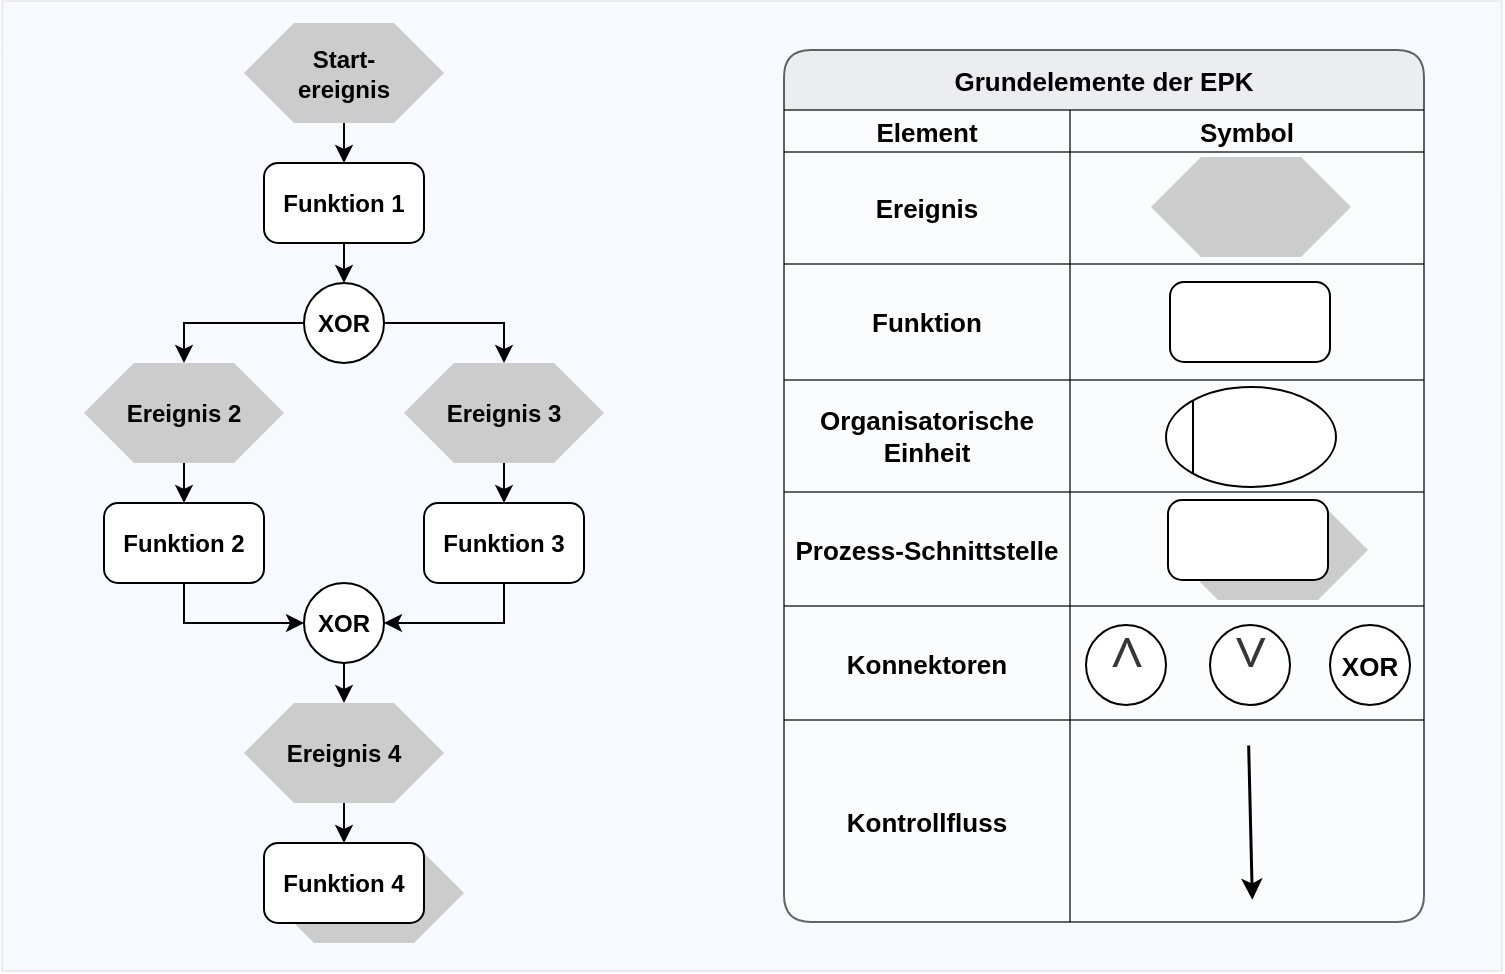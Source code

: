<mxfile version="24.7.8">
  <diagram name="Seite-1" id="XW_0ANEHmPP_M-6RpB5G">
    <mxGraphModel dx="1434" dy="836" grid="1" gridSize="10" guides="1" tooltips="1" connect="1" arrows="1" fold="1" page="1" pageScale="1" pageWidth="827" pageHeight="1169" math="0" shadow="0">
      <root>
        <mxCell id="0" />
        <mxCell id="1" parent="0" />
        <mxCell id="kurR8D_o498Ej0qyucVB-48" value="" style="rounded=0;whiteSpace=wrap;html=1;fillColor=#A9C4EB;strokeColor=#666666;fontColor=#333333;opacity=10;glass=1;" parent="1" vertex="1">
          <mxGeometry x="39" y="295.5" width="750" height="485" as="geometry" />
        </mxCell>
        <mxCell id="P1MDgO6zlZVomxwXiuD8-25" value="Grundelemente der EPK" style="shape=table;startSize=30;container=1;collapsible=0;childLayout=tableLayout;labelBackgroundColor=none;labelBorderColor=none;textShadow=0;fontSize=13;fontStyle=1;strokeWidth=1;fillColor=#E6E6E6;rounded=1;swimlaneLine=1;shadow=0;opacity=60;swimlaneFillColor=default;" parent="1" vertex="1">
          <mxGeometry x="430" y="320" width="320" height="436" as="geometry" />
        </mxCell>
        <mxCell id="P1MDgO6zlZVomxwXiuD8-26" value="" style="shape=tableRow;horizontal=0;startSize=0;swimlaneHead=0;swimlaneBody=0;strokeColor=inherit;top=0;left=0;bottom=0;right=0;collapsible=0;dropTarget=0;fillColor=none;points=[[0,0.5],[1,0.5]];portConstraint=eastwest;fontSize=13;labelBackgroundColor=none;swimlaneLine=1;" parent="P1MDgO6zlZVomxwXiuD8-25" vertex="1">
          <mxGeometry y="30" width="320" height="21" as="geometry" />
        </mxCell>
        <mxCell id="P1MDgO6zlZVomxwXiuD8-27" value="&lt;b&gt;&lt;font color=&quot;#000000&quot;&gt;Element&lt;/font&gt;&lt;/b&gt;" style="shape=partialRectangle;html=1;whiteSpace=wrap;connectable=0;overflow=hidden;top=0;left=0;bottom=0;right=0;pointerEvents=1;fontSize=13;fillColor=none;fontColor=#333333;strokeColor=#000000;labelBackgroundColor=none;swimlaneLine=1;" parent="P1MDgO6zlZVomxwXiuD8-26" vertex="1">
          <mxGeometry width="143" height="21" as="geometry">
            <mxRectangle width="143" height="21" as="alternateBounds" />
          </mxGeometry>
        </mxCell>
        <mxCell id="P1MDgO6zlZVomxwXiuD8-28" value="&lt;b&gt;Symbol&lt;/b&gt;" style="shape=partialRectangle;html=1;whiteSpace=wrap;connectable=0;overflow=hidden;top=0;left=0;bottom=0;right=0;pointerEvents=1;fontSize=13;fillColor=none;labelBackgroundColor=none;swimlaneLine=1;" parent="P1MDgO6zlZVomxwXiuD8-26" vertex="1">
          <mxGeometry x="143" width="177" height="21" as="geometry">
            <mxRectangle width="177" height="21" as="alternateBounds" />
          </mxGeometry>
        </mxCell>
        <mxCell id="P1MDgO6zlZVomxwXiuD8-30" value="" style="shape=tableRow;horizontal=0;startSize=0;swimlaneHead=0;swimlaneBody=0;strokeColor=default;top=0;left=0;bottom=0;right=0;collapsible=0;dropTarget=0;fillColor=none;points=[[0,0.5],[1,0.5]];portConstraint=eastwest;fontSize=13;labelBackgroundColor=none;swimlaneLine=1;" parent="P1MDgO6zlZVomxwXiuD8-25" vertex="1">
          <mxGeometry y="51" width="320" height="56" as="geometry" />
        </mxCell>
        <mxCell id="P1MDgO6zlZVomxwXiuD8-31" value="&lt;b&gt;Ereignis&lt;/b&gt;" style="shape=partialRectangle;html=1;whiteSpace=wrap;connectable=0;strokeColor=inherit;overflow=hidden;fillColor=none;top=0;left=0;bottom=0;right=0;pointerEvents=1;fontSize=13;labelBackgroundColor=none;swimlaneLine=1;" parent="P1MDgO6zlZVomxwXiuD8-30" vertex="1">
          <mxGeometry width="143" height="56" as="geometry">
            <mxRectangle width="143" height="56" as="alternateBounds" />
          </mxGeometry>
        </mxCell>
        <mxCell id="P1MDgO6zlZVomxwXiuD8-32" value="" style="shape=partialRectangle;html=1;whiteSpace=wrap;connectable=0;strokeColor=default;overflow=hidden;fillColor=none;top=0;left=0;bottom=0;right=0;pointerEvents=1;fontSize=13;labelBackgroundColor=none;swimlaneLine=1;" parent="P1MDgO6zlZVomxwXiuD8-30" vertex="1">
          <mxGeometry x="143" width="177" height="56" as="geometry">
            <mxRectangle width="177" height="56" as="alternateBounds" />
          </mxGeometry>
        </mxCell>
        <mxCell id="P1MDgO6zlZVomxwXiuD8-34" value="" style="shape=tableRow;horizontal=0;startSize=0;swimlaneHead=0;swimlaneBody=0;strokeColor=inherit;top=0;left=0;bottom=0;right=0;collapsible=0;dropTarget=0;fillColor=none;points=[[0,0.5],[1,0.5]];portConstraint=eastwest;fontSize=13;labelBackgroundColor=none;swimlaneLine=1;" parent="P1MDgO6zlZVomxwXiuD8-25" vertex="1">
          <mxGeometry y="107" width="320" height="58" as="geometry" />
        </mxCell>
        <mxCell id="P1MDgO6zlZVomxwXiuD8-35" value="&lt;b&gt;Funktion&lt;/b&gt;" style="shape=partialRectangle;html=1;whiteSpace=wrap;connectable=0;strokeColor=inherit;overflow=hidden;fillColor=none;top=0;left=0;bottom=0;right=0;pointerEvents=1;fontSize=13;labelBackgroundColor=none;swimlaneLine=1;" parent="P1MDgO6zlZVomxwXiuD8-34" vertex="1">
          <mxGeometry width="143" height="58" as="geometry">
            <mxRectangle width="143" height="58" as="alternateBounds" />
          </mxGeometry>
        </mxCell>
        <mxCell id="P1MDgO6zlZVomxwXiuD8-36" value="" style="shape=partialRectangle;html=1;whiteSpace=wrap;connectable=0;strokeColor=inherit;overflow=hidden;fillColor=none;top=0;left=0;bottom=0;right=0;pointerEvents=1;fontSize=13;labelBackgroundColor=none;swimlaneLine=1;" parent="P1MDgO6zlZVomxwXiuD8-34" vertex="1">
          <mxGeometry x="143" width="177" height="58" as="geometry">
            <mxRectangle width="177" height="58" as="alternateBounds" />
          </mxGeometry>
        </mxCell>
        <mxCell id="P1MDgO6zlZVomxwXiuD8-38" value="" style="shape=tableRow;horizontal=0;startSize=0;swimlaneHead=0;swimlaneBody=0;strokeColor=inherit;top=0;left=0;bottom=0;right=0;collapsible=0;dropTarget=0;fillColor=none;points=[[0,0.5],[1,0.5]];portConstraint=eastwest;fontSize=13;labelBackgroundColor=none;swimlaneLine=1;" parent="P1MDgO6zlZVomxwXiuD8-25" vertex="1">
          <mxGeometry y="165" width="320" height="56" as="geometry" />
        </mxCell>
        <mxCell id="P1MDgO6zlZVomxwXiuD8-39" value="&lt;b&gt;Organisatorische Einheit&lt;/b&gt;" style="shape=partialRectangle;html=1;whiteSpace=wrap;connectable=0;strokeColor=inherit;overflow=hidden;fillColor=none;top=0;left=0;bottom=0;right=0;pointerEvents=1;fontSize=13;labelBackgroundColor=none;swimlaneLine=1;" parent="P1MDgO6zlZVomxwXiuD8-38" vertex="1">
          <mxGeometry width="143" height="56" as="geometry">
            <mxRectangle width="143" height="56" as="alternateBounds" />
          </mxGeometry>
        </mxCell>
        <mxCell id="P1MDgO6zlZVomxwXiuD8-40" value="" style="shape=partialRectangle;html=1;whiteSpace=wrap;connectable=0;strokeColor=inherit;overflow=hidden;fillColor=none;top=0;left=0;bottom=0;right=0;pointerEvents=1;fontSize=13;opacity=90;labelBackgroundColor=none;swimlaneLine=1;" parent="P1MDgO6zlZVomxwXiuD8-38" vertex="1">
          <mxGeometry x="143" width="177" height="56" as="geometry">
            <mxRectangle width="177" height="56" as="alternateBounds" />
          </mxGeometry>
        </mxCell>
        <mxCell id="P1MDgO6zlZVomxwXiuD8-61" style="shape=tableRow;horizontal=0;startSize=0;swimlaneHead=0;swimlaneBody=0;strokeColor=inherit;top=0;left=0;bottom=0;right=0;collapsible=0;dropTarget=0;fillColor=none;points=[[0,0.5],[1,0.5]];portConstraint=eastwest;fontSize=13;labelBackgroundColor=none;swimlaneLine=1;" parent="P1MDgO6zlZVomxwXiuD8-25" vertex="1">
          <mxGeometry y="221" width="320" height="57" as="geometry" />
        </mxCell>
        <mxCell id="P1MDgO6zlZVomxwXiuD8-62" value="&lt;b&gt;Prozess-Schnittstelle&lt;/b&gt;" style="shape=partialRectangle;html=1;whiteSpace=wrap;connectable=0;strokeColor=inherit;overflow=hidden;fillColor=none;top=0;left=0;bottom=0;right=0;pointerEvents=1;fontSize=13;labelBackgroundColor=none;swimlaneLine=1;" parent="P1MDgO6zlZVomxwXiuD8-61" vertex="1">
          <mxGeometry width="143" height="57" as="geometry">
            <mxRectangle width="143" height="57" as="alternateBounds" />
          </mxGeometry>
        </mxCell>
        <mxCell id="P1MDgO6zlZVomxwXiuD8-63" style="shape=partialRectangle;html=1;whiteSpace=wrap;connectable=0;strokeColor=inherit;overflow=hidden;fillColor=none;top=0;left=0;bottom=0;right=0;pointerEvents=1;fontSize=13;labelBackgroundColor=none;swimlaneLine=1;" parent="P1MDgO6zlZVomxwXiuD8-61" vertex="1">
          <mxGeometry x="143" width="177" height="57" as="geometry">
            <mxRectangle width="177" height="57" as="alternateBounds" />
          </mxGeometry>
        </mxCell>
        <mxCell id="P1MDgO6zlZVomxwXiuD8-42" value="" style="shape=tableRow;horizontal=0;startSize=0;swimlaneHead=0;swimlaneBody=0;strokeColor=inherit;top=0;left=0;bottom=0;right=0;collapsible=0;dropTarget=0;fillColor=none;points=[[0,0.5],[1,0.5]];portConstraint=eastwest;fontSize=13;labelBackgroundColor=none;swimlaneLine=1;" parent="P1MDgO6zlZVomxwXiuD8-25" vertex="1">
          <mxGeometry y="278" width="320" height="57" as="geometry" />
        </mxCell>
        <mxCell id="P1MDgO6zlZVomxwXiuD8-43" value="&lt;b&gt;Konnektoren&lt;/b&gt;" style="shape=partialRectangle;html=1;whiteSpace=wrap;connectable=0;strokeColor=inherit;overflow=hidden;fillColor=none;top=0;left=0;bottom=0;right=0;pointerEvents=1;fontSize=13;labelBackgroundColor=none;swimlaneLine=1;" parent="P1MDgO6zlZVomxwXiuD8-42" vertex="1">
          <mxGeometry width="143" height="57" as="geometry">
            <mxRectangle width="143" height="57" as="alternateBounds" />
          </mxGeometry>
        </mxCell>
        <mxCell id="P1MDgO6zlZVomxwXiuD8-44" value="" style="shape=partialRectangle;html=1;whiteSpace=wrap;connectable=0;strokeColor=inherit;overflow=hidden;fillColor=none;top=0;left=0;bottom=0;right=0;pointerEvents=1;fontSize=13;labelBackgroundColor=none;swimlaneLine=1;" parent="P1MDgO6zlZVomxwXiuD8-42" vertex="1">
          <mxGeometry x="143" width="177" height="57" as="geometry">
            <mxRectangle width="177" height="57" as="alternateBounds" />
          </mxGeometry>
        </mxCell>
        <mxCell id="P1MDgO6zlZVomxwXiuD8-56" style="shape=tableRow;horizontal=0;startSize=0;swimlaneHead=0;swimlaneBody=0;strokeColor=inherit;top=0;left=0;bottom=0;right=0;collapsible=0;dropTarget=0;fillColor=none;points=[[0,0.5],[1,0.5]];portConstraint=eastwest;fontSize=13;labelBackgroundColor=none;swimlaneLine=1;" parent="P1MDgO6zlZVomxwXiuD8-25" vertex="1">
          <mxGeometry y="335" width="320" height="101" as="geometry" />
        </mxCell>
        <mxCell id="P1MDgO6zlZVomxwXiuD8-57" value="&lt;b&gt;Kontrollfluss&lt;/b&gt;" style="shape=partialRectangle;html=1;whiteSpace=wrap;connectable=0;strokeColor=inherit;overflow=hidden;fillColor=none;top=0;left=0;bottom=0;right=0;pointerEvents=1;fontSize=13;labelBackgroundColor=none;swimlaneLine=1;" parent="P1MDgO6zlZVomxwXiuD8-56" vertex="1">
          <mxGeometry width="143" height="101" as="geometry">
            <mxRectangle width="143" height="101" as="alternateBounds" />
          </mxGeometry>
        </mxCell>
        <mxCell id="P1MDgO6zlZVomxwXiuD8-58" style="shape=partialRectangle;html=1;whiteSpace=wrap;connectable=0;strokeColor=inherit;overflow=hidden;fillColor=none;top=0;left=0;bottom=0;right=0;pointerEvents=1;fontSize=13;labelBackgroundColor=none;swimlaneLine=1;" parent="P1MDgO6zlZVomxwXiuD8-56" vertex="1">
          <mxGeometry x="143" width="177" height="101" as="geometry">
            <mxRectangle width="177" height="101" as="alternateBounds" />
          </mxGeometry>
        </mxCell>
        <mxCell id="kurR8D_o498Ej0qyucVB-27" value="Start-&lt;div&gt;ereignis&lt;/div&gt;" style="shape=hexagon;perimeter=hexagonPerimeter2;whiteSpace=wrap;html=1;size=0.25;strokeColor=none;fillColor=#CCCCCC;" parent="1" vertex="1">
          <mxGeometry x="170" y="716.5" width="100" height="50" as="geometry" />
        </mxCell>
        <mxCell id="kurR8D_o498Ej0qyucVB-26" style="edgeStyle=orthogonalEdgeStyle;rounded=0;orthogonalLoop=1;jettySize=auto;html=1;exitX=0.5;exitY=1;exitDx=0;exitDy=0;entryX=0.5;entryY=0;entryDx=0;entryDy=0;" parent="1" source="kurR8D_o498Ej0qyucVB-4" target="kurR8D_o498Ej0qyucVB-13" edge="1">
          <mxGeometry relative="1" as="geometry" />
        </mxCell>
        <mxCell id="kurR8D_o498Ej0qyucVB-4" value="&lt;b&gt;Ereignis 4&lt;/b&gt;" style="shape=hexagon;perimeter=hexagonPerimeter2;whiteSpace=wrap;html=1;size=0.25;strokeColor=none;fillColor=#CCCCCC;" parent="1" vertex="1">
          <mxGeometry x="160" y="646.5" width="100" height="50" as="geometry" />
        </mxCell>
        <mxCell id="kurR8D_o498Ej0qyucVB-19" style="edgeStyle=orthogonalEdgeStyle;rounded=0;orthogonalLoop=1;jettySize=auto;html=1;exitX=1;exitY=0.5;exitDx=0;exitDy=0;entryX=0.5;entryY=0;entryDx=0;entryDy=0;" parent="1" source="kurR8D_o498Ej0qyucVB-7" target="kurR8D_o498Ej0qyucVB-10" edge="1">
          <mxGeometry relative="1" as="geometry" />
        </mxCell>
        <mxCell id="kurR8D_o498Ej0qyucVB-20" style="edgeStyle=orthogonalEdgeStyle;rounded=0;orthogonalLoop=1;jettySize=auto;html=1;exitX=0;exitY=0.5;exitDx=0;exitDy=0;entryX=0.5;entryY=0;entryDx=0;entryDy=0;" parent="1" source="kurR8D_o498Ej0qyucVB-7" target="kurR8D_o498Ej0qyucVB-9" edge="1">
          <mxGeometry relative="1" as="geometry" />
        </mxCell>
        <mxCell id="kurR8D_o498Ej0qyucVB-7" value="&lt;b&gt;XOR&lt;/b&gt;" style="shape=ellipse;html=1;dashed=0;whiteSpace=wrap;aspect=fixed;perimeter=ellipsePerimeter;" parent="1" vertex="1">
          <mxGeometry x="190" y="436.5" width="40" height="40" as="geometry" />
        </mxCell>
        <mxCell id="kurR8D_o498Ej0qyucVB-18" style="edgeStyle=orthogonalEdgeStyle;rounded=0;orthogonalLoop=1;jettySize=auto;html=1;exitX=0.5;exitY=1;exitDx=0;exitDy=0;entryX=0.5;entryY=0;entryDx=0;entryDy=0;" parent="1" source="kurR8D_o498Ej0qyucVB-8" target="kurR8D_o498Ej0qyucVB-7" edge="1">
          <mxGeometry relative="1" as="geometry" />
        </mxCell>
        <mxCell id="kurR8D_o498Ej0qyucVB-8" value="&lt;b&gt;Funktion 1&lt;/b&gt;" style="rounded=1;whiteSpace=wrap;html=1;absoluteArcSize=1;arcSize=14;strokeWidth=1;" parent="1" vertex="1">
          <mxGeometry x="170" y="376.5" width="80" height="40" as="geometry" />
        </mxCell>
        <mxCell id="kurR8D_o498Ej0qyucVB-21" style="edgeStyle=orthogonalEdgeStyle;rounded=0;orthogonalLoop=1;jettySize=auto;html=1;exitX=0.5;exitY=1;exitDx=0;exitDy=0;entryX=0.5;entryY=0;entryDx=0;entryDy=0;" parent="1" source="kurR8D_o498Ej0qyucVB-9" target="kurR8D_o498Ej0qyucVB-12" edge="1">
          <mxGeometry relative="1" as="geometry" />
        </mxCell>
        <mxCell id="kurR8D_o498Ej0qyucVB-9" value="&lt;b&gt;Ereignis 2&lt;/b&gt;" style="shape=hexagon;perimeter=hexagonPerimeter2;whiteSpace=wrap;html=1;size=0.25;strokeColor=none;fillColor=#CCCCCC;" parent="1" vertex="1">
          <mxGeometry x="80" y="476.5" width="100" height="50" as="geometry" />
        </mxCell>
        <mxCell id="kurR8D_o498Ej0qyucVB-22" style="edgeStyle=orthogonalEdgeStyle;rounded=0;orthogonalLoop=1;jettySize=auto;html=1;exitX=0.5;exitY=1;exitDx=0;exitDy=0;entryX=0.5;entryY=0;entryDx=0;entryDy=0;" parent="1" source="kurR8D_o498Ej0qyucVB-10" target="kurR8D_o498Ej0qyucVB-16" edge="1">
          <mxGeometry relative="1" as="geometry" />
        </mxCell>
        <mxCell id="kurR8D_o498Ej0qyucVB-10" value="&lt;b&gt;Ereignis 3&lt;/b&gt;" style="shape=hexagon;perimeter=hexagonPerimeter2;whiteSpace=wrap;html=1;size=0.25;strokeColor=none;fillColor=#CCCCCC;" parent="1" vertex="1">
          <mxGeometry x="240" y="476.5" width="100" height="50" as="geometry" />
        </mxCell>
        <mxCell id="kurR8D_o498Ej0qyucVB-23" style="edgeStyle=orthogonalEdgeStyle;rounded=0;orthogonalLoop=1;jettySize=auto;html=1;exitX=0.5;exitY=1;exitDx=0;exitDy=0;entryX=0;entryY=0.5;entryDx=0;entryDy=0;" parent="1" source="kurR8D_o498Ej0qyucVB-12" target="kurR8D_o498Ej0qyucVB-14" edge="1">
          <mxGeometry relative="1" as="geometry" />
        </mxCell>
        <mxCell id="kurR8D_o498Ej0qyucVB-12" value="&lt;b&gt;Funktion 2&lt;/b&gt;" style="rounded=1;whiteSpace=wrap;html=1;absoluteArcSize=1;arcSize=14;strokeWidth=1;" parent="1" vertex="1">
          <mxGeometry x="90" y="546.5" width="80" height="40" as="geometry" />
        </mxCell>
        <mxCell id="kurR8D_o498Ej0qyucVB-13" value="&lt;b&gt;Funktion 4&lt;/b&gt;" style="rounded=1;whiteSpace=wrap;html=1;absoluteArcSize=1;arcSize=14;strokeWidth=1;" parent="1" vertex="1">
          <mxGeometry x="170" y="716.5" width="80" height="40" as="geometry" />
        </mxCell>
        <mxCell id="kurR8D_o498Ej0qyucVB-25" style="edgeStyle=orthogonalEdgeStyle;rounded=0;orthogonalLoop=1;jettySize=auto;html=1;exitX=0.5;exitY=1;exitDx=0;exitDy=0;entryX=0.5;entryY=0;entryDx=0;entryDy=0;" parent="1" source="kurR8D_o498Ej0qyucVB-14" target="kurR8D_o498Ej0qyucVB-4" edge="1">
          <mxGeometry relative="1" as="geometry" />
        </mxCell>
        <mxCell id="kurR8D_o498Ej0qyucVB-14" value="&lt;b&gt;XOR&lt;/b&gt;" style="shape=ellipse;html=1;dashed=0;whiteSpace=wrap;aspect=fixed;perimeter=ellipsePerimeter;" parent="1" vertex="1">
          <mxGeometry x="190" y="586.5" width="40" height="40" as="geometry" />
        </mxCell>
        <mxCell id="kurR8D_o498Ej0qyucVB-17" style="edgeStyle=orthogonalEdgeStyle;rounded=0;orthogonalLoop=1;jettySize=auto;html=1;exitX=0.5;exitY=1;exitDx=0;exitDy=0;entryX=0.5;entryY=0;entryDx=0;entryDy=0;" parent="1" source="kurR8D_o498Ej0qyucVB-15" target="kurR8D_o498Ej0qyucVB-8" edge="1">
          <mxGeometry relative="1" as="geometry" />
        </mxCell>
        <mxCell id="kurR8D_o498Ej0qyucVB-15" value="&lt;b&gt;Start-&lt;/b&gt;&lt;div&gt;&lt;b&gt;ereignis&lt;/b&gt;&lt;/div&gt;" style="shape=hexagon;perimeter=hexagonPerimeter2;whiteSpace=wrap;html=1;size=0.25;strokeColor=none;fillColor=#CCCCCC;" parent="1" vertex="1">
          <mxGeometry x="160" y="306.5" width="100" height="50" as="geometry" />
        </mxCell>
        <mxCell id="kurR8D_o498Ej0qyucVB-24" style="edgeStyle=orthogonalEdgeStyle;rounded=0;orthogonalLoop=1;jettySize=auto;html=1;exitX=0.5;exitY=1;exitDx=0;exitDy=0;entryX=1;entryY=0.5;entryDx=0;entryDy=0;" parent="1" source="kurR8D_o498Ej0qyucVB-16" target="kurR8D_o498Ej0qyucVB-14" edge="1">
          <mxGeometry relative="1" as="geometry" />
        </mxCell>
        <mxCell id="kurR8D_o498Ej0qyucVB-16" value="&lt;b&gt;Funktion 3&lt;/b&gt;" style="rounded=1;whiteSpace=wrap;html=1;absoluteArcSize=1;arcSize=14;strokeWidth=1;" parent="1" vertex="1">
          <mxGeometry x="250" y="546.5" width="80" height="40" as="geometry" />
        </mxCell>
        <mxCell id="kurR8D_o498Ej0qyucVB-38" value="&lt;b style=&quot;font-size: 13px;&quot;&gt;XOR&lt;/b&gt;" style="shape=ellipse;html=1;dashed=0;whiteSpace=wrap;aspect=fixed;perimeter=ellipsePerimeter;fontSize=13;labelBackgroundColor=none;swimlaneLine=1;" parent="1" vertex="1">
          <mxGeometry x="703" y="607.5" width="40" height="40" as="geometry" />
        </mxCell>
        <mxCell id="kurR8D_o498Ej0qyucVB-39" value="&lt;h1 class=&quot;navigable-headline&quot; id=&quot;gen-h1-1-00000001&quot; style=&quot;margin: 0px 0px 1em; padding: 0.9em 0px 0px 1px; border: 0px; outline: 0px; font-size: 41px; vertical-align: baseline; background-image: initial; background-position: 0px 0px; background-size: initial; background-repeat: initial; background-attachment: initial; background-origin: initial; background-clip: initial; font-weight: 300; line-height: 1.2; color: rgb(55, 54, 55); font-family: &amp;quot;Source Sans Pro&amp;quot;, Roboto, &amp;quot;San Francisco&amp;quot;, &amp;quot;Segoe UI&amp;quot;, sans-serif;&quot;&gt;&lt;span class=&quot;code char&quot; style=&quot;background-image: initial; background-position: 0px 0px; background-size: initial; background-repeat: initial; background-attachment: initial; background-origin: initial; background-clip: initial; margin: 0px; padding: 0px; border: 0px; outline: 0px; vertical-align: baseline; min-width: 24px; display: inline-block; font-size: 41px;&quot;&gt;˅&lt;/span&gt;&lt;/h1&gt;" style="shape=ellipse;html=1;dashed=0;whiteSpace=wrap;aspect=fixed;perimeter=ellipsePerimeter;fontSize=41;labelBackgroundColor=none;swimlaneLine=1;" parent="1" vertex="1">
          <mxGeometry x="643" y="607.5" width="40" height="40" as="geometry" />
        </mxCell>
        <mxCell id="kurR8D_o498Ej0qyucVB-43" value="&lt;h1 class=&quot;navigable-headline&quot; id=&quot;gen-h1-1-00000001&quot; style=&quot;margin: 0px 0px 1em; padding: 0.9em 0px 0px 1px; border: 0px; outline: 0px; font-size: 41px; vertical-align: baseline; background-image: initial; background-position: 0px 0px; background-size: initial; background-repeat: initial; background-attachment: initial; background-origin: initial; background-clip: initial; font-weight: 300; line-height: 1.2; color: rgb(55, 54, 55); font-family: &amp;quot;Source Sans Pro&amp;quot;, Roboto, &amp;quot;San Francisco&amp;quot;, &amp;quot;Segoe UI&amp;quot;, sans-serif;&quot;&gt;&lt;span class=&quot;code char&quot; style=&quot;background-image: initial; background-position: 0px 0px; background-size: initial; background-repeat: initial; background-attachment: initial; background-origin: initial; background-clip: initial; margin: 0px; padding: 0px; border: 0px; outline: 0px; vertical-align: baseline; min-width: 24px; display: inline-block; font-size: 41px;&quot;&gt;˄&lt;/span&gt;&lt;/h1&gt;" style="shape=ellipse;html=1;dashed=0;whiteSpace=wrap;aspect=fixed;perimeter=ellipsePerimeter;fontSize=41;labelBackgroundColor=none;swimlaneLine=1;" parent="1" vertex="1">
          <mxGeometry x="581" y="607.5" width="40" height="40" as="geometry" />
        </mxCell>
        <mxCell id="kurR8D_o498Ej0qyucVB-29" value="" style="shape=hexagon;perimeter=hexagonPerimeter2;whiteSpace=wrap;html=1;size=0.25;strokeColor=none;fillColor=#CCCCCC;fontSize=13;labelBackgroundColor=none;swimlaneLine=1;" parent="1" vertex="1">
          <mxGeometry x="622" y="545" width="100" height="50" as="geometry" />
        </mxCell>
        <mxCell id="kurR8D_o498Ej0qyucVB-30" value="" style="rounded=1;whiteSpace=wrap;html=1;absoluteArcSize=1;arcSize=14;strokeWidth=1;fontSize=13;labelBackgroundColor=none;swimlaneLine=1;strokeColor=#000000;" parent="1" vertex="1">
          <mxGeometry x="622" y="545" width="80" height="40" as="geometry" />
        </mxCell>
        <mxCell id="kurR8D_o498Ej0qyucVB-33" value="" style="rounded=1;whiteSpace=wrap;html=1;absoluteArcSize=1;arcSize=14;strokeWidth=1;fontSize=13;labelBackgroundColor=none;swimlaneLine=1;" parent="1" vertex="1">
          <mxGeometry x="623" y="436" width="80" height="40" as="geometry" />
        </mxCell>
        <mxCell id="kurR8D_o498Ej0qyucVB-47" value="" style="endArrow=classic;html=1;rounded=0;entryX=0.691;entryY=0.984;entryDx=0;entryDy=0;entryPerimeter=0;strokeWidth=1.5;fontSize=13;labelBackgroundColor=none;swimlaneLine=1;" parent="1" edge="1">
          <mxGeometry width="50" height="50" relative="1" as="geometry">
            <mxPoint x="662.08" y="667.5" as="sourcePoint" />
            <mxPoint x="663.93" y="744.66" as="targetPoint" />
          </mxGeometry>
        </mxCell>
        <mxCell id="kurR8D_o498Ej0qyucVB-28" value="" style="shape=hexagon;perimeter=hexagonPerimeter2;whiteSpace=wrap;html=1;size=0.25;strokeColor=none;fillColor=#CCCCCC;fontSize=13;labelBackgroundColor=none;swimlaneLine=1;" parent="1" vertex="1">
          <mxGeometry x="613.5" y="373.5" width="100" height="50" as="geometry" />
        </mxCell>
        <mxCell id="P1MDgO6zlZVomxwXiuD8-66" value="" style="strokeWidth=1;html=1;shape=mxgraph.flowchart.start_1;whiteSpace=wrap;fontSize=13;labelBackgroundColor=none;swimlaneLine=1;strokeColor=#000000;" parent="1" vertex="1">
          <mxGeometry x="621" y="488.5" width="85" height="50" as="geometry" />
        </mxCell>
        <mxCell id="P1MDgO6zlZVomxwXiuD8-67" value="" style="line;strokeWidth=1;direction=south;html=1;fontSize=13;labelBackgroundColor=none;swimlaneLine=1;strokeColor=#000000;" parent="1" vertex="1">
          <mxGeometry x="629.5" y="495.5" width="10" height="36" as="geometry" />
        </mxCell>
      </root>
    </mxGraphModel>
  </diagram>
</mxfile>
